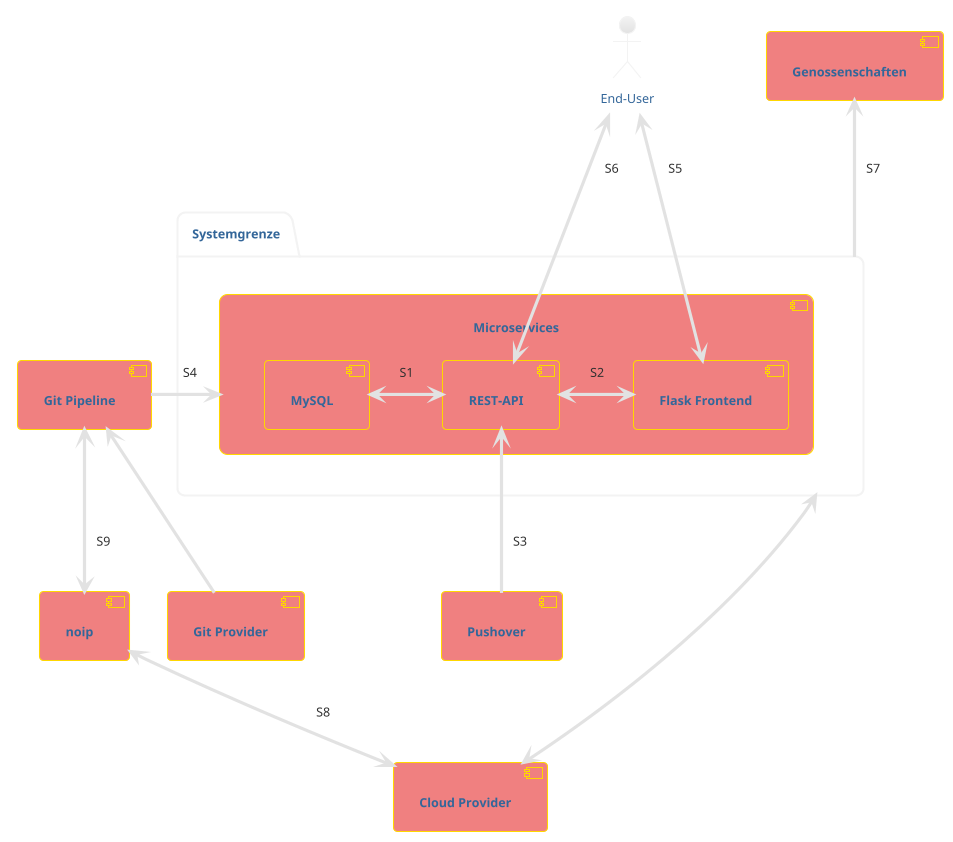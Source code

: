 @startuml
!theme lightgray

skinparam component {
  BorderColor gold
  BackgroundColor lightcoral
  FontStyle bold
}

package "Systemgrenze" {
  component "Microservices" {
    component "Flask Frontend"
    component "REST-API"
    component "MySQL"
  }
  
}

actor "End-User"
component "Git Pipeline"
component "noip"
component "Cloud Provider"
component "Pushover"
component "Genossenschaften"

[MySQL] <-right-> [REST-API] : S1
[Flask Frontend] <-left-> [REST-API] : S2
[Git Pipeline] -left-> [Microservices] : S4
[Pushover] -up-> [REST-API] : S3
[Git Provider] -up-> [Git Pipeline]
[Cloud Provider] <-up-> [Systemgrenze]
[End-User] <-down-> [Flask Frontend] : S5
[End-User] <-down-> [REST-API] : S6
[Genossenschaften] <-down- [Systemgrenze] : S7
[noip] <-down-> [Cloud Provider]: S8
[noip] <-up-> [Git Pipeline]: S9

@enduml